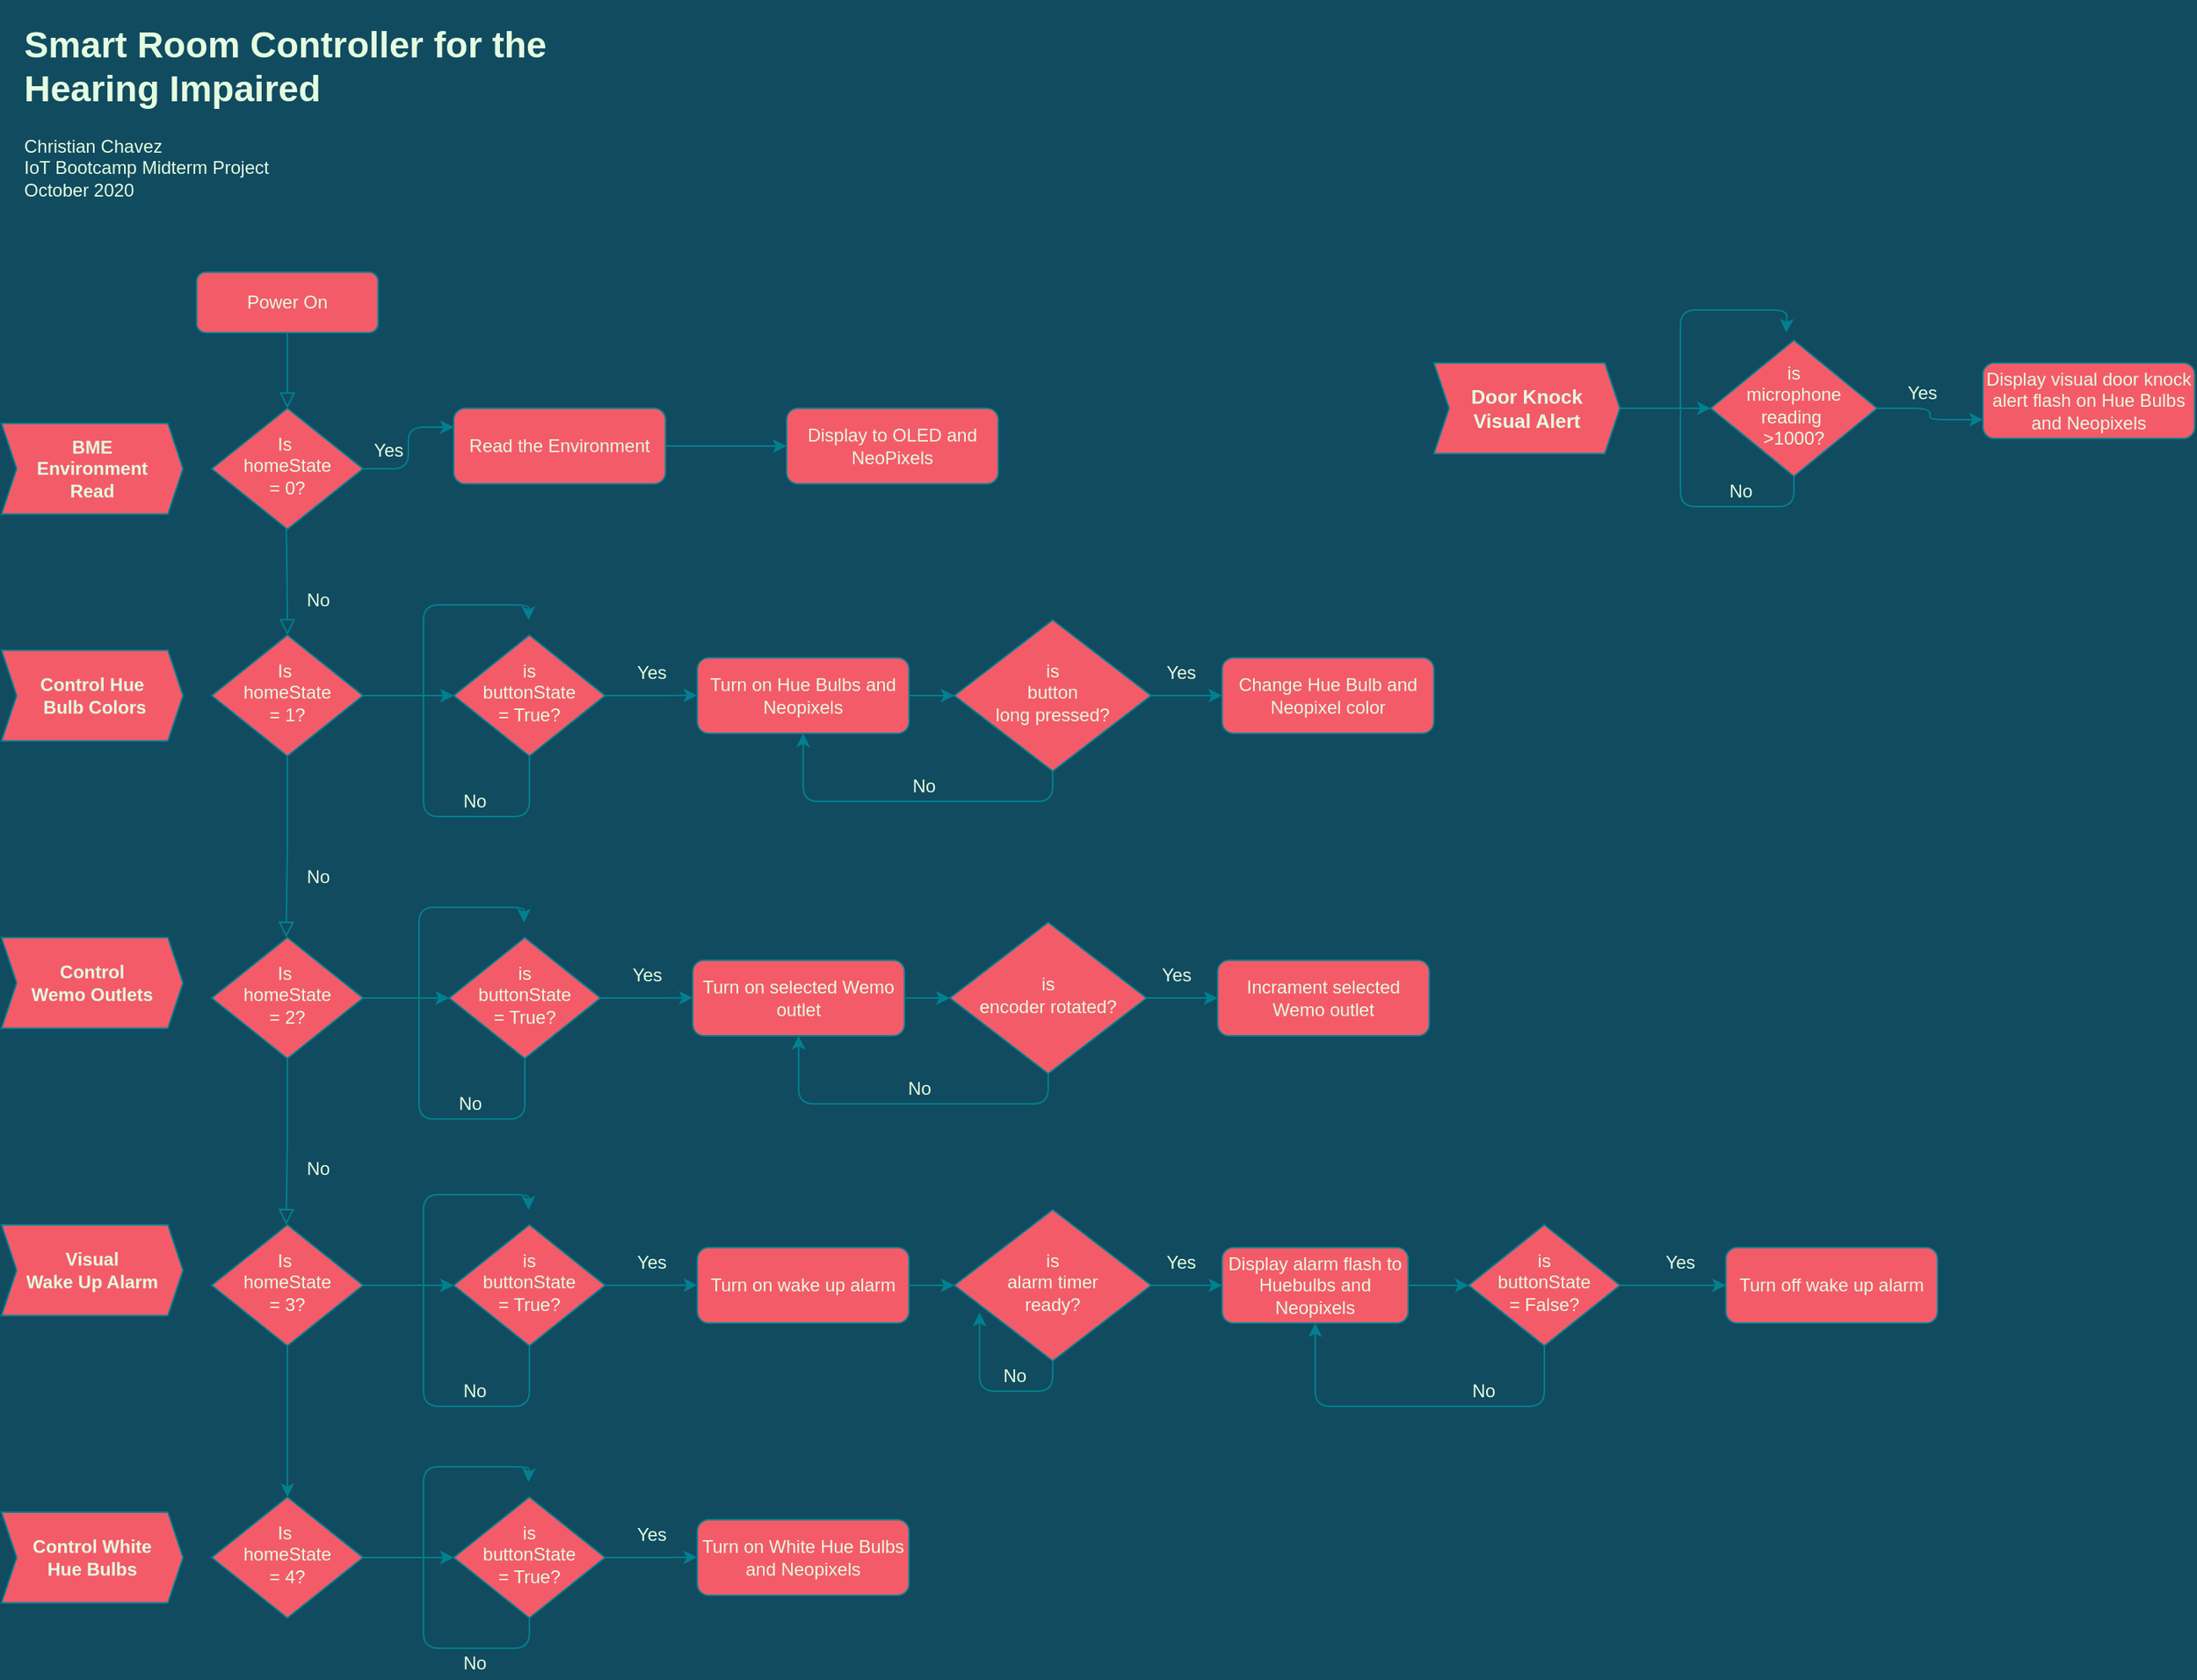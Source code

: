 <mxfile version="13.8.7" type="github">
  <diagram id="C5RBs43oDa-KdzZeNtuy" name="Page-1">
    <mxGraphModel dx="1965" dy="1405" grid="1" gridSize="10" guides="1" tooltips="1" connect="1" arrows="1" fold="1" page="1" pageScale="1" pageWidth="827" pageHeight="1169" background="#114B5F" math="0" shadow="0">
      <root>
        <mxCell id="WIyWlLk6GJQsqaUBKTNV-0" />
        <mxCell id="WIyWlLk6GJQsqaUBKTNV-1" parent="WIyWlLk6GJQsqaUBKTNV-0" />
        <mxCell id="WIyWlLk6GJQsqaUBKTNV-2" value="" style="rounded=0;html=1;jettySize=auto;orthogonalLoop=1;fontSize=12;endArrow=block;endFill=0;endSize=8;strokeWidth=1;shadow=0;labelBackgroundColor=none;edgeStyle=orthogonalEdgeStyle;strokeColor=#028090;fontColor=#E4FDE1;" parent="WIyWlLk6GJQsqaUBKTNV-1" source="WIyWlLk6GJQsqaUBKTNV-3" target="WIyWlLk6GJQsqaUBKTNV-6" edge="1">
          <mxGeometry relative="1" as="geometry" />
        </mxCell>
        <mxCell id="WIyWlLk6GJQsqaUBKTNV-3" value="Power On" style="rounded=1;whiteSpace=wrap;html=1;fontSize=12;glass=0;strokeWidth=1;shadow=0;fillColor=#F45B69;strokeColor=#028090;fontColor=#E4FDE1;" parent="WIyWlLk6GJQsqaUBKTNV-1" vertex="1">
          <mxGeometry x="149" y="190" width="120" height="40" as="geometry" />
        </mxCell>
        <mxCell id="67Knj18Y09QIsjQUGmF1-11" style="edgeStyle=orthogonalEdgeStyle;curved=0;rounded=1;sketch=0;orthogonalLoop=1;jettySize=auto;html=1;exitX=1;exitY=0.5;exitDx=0;exitDy=0;entryX=0;entryY=0.25;entryDx=0;entryDy=0;strokeColor=#028090;fillColor=#F45B69;fontColor=#E4FDE1;labelBackgroundColor=#114B5F;fontSize=12;" edge="1" parent="WIyWlLk6GJQsqaUBKTNV-1" source="WIyWlLk6GJQsqaUBKTNV-6" target="WIyWlLk6GJQsqaUBKTNV-7">
          <mxGeometry relative="1" as="geometry" />
        </mxCell>
        <mxCell id="WIyWlLk6GJQsqaUBKTNV-6" value="Is&amp;nbsp;&lt;br style=&quot;font-size: 12px;&quot;&gt;homeState&lt;br style=&quot;font-size: 12px;&quot;&gt;= 0?" style="rhombus;whiteSpace=wrap;html=1;shadow=0;fontFamily=Helvetica;fontSize=12;align=center;strokeWidth=1;spacing=6;spacingTop=-4;fillColor=#F45B69;strokeColor=#028090;fontColor=#E4FDE1;" parent="WIyWlLk6GJQsqaUBKTNV-1" vertex="1">
          <mxGeometry x="159" y="280" width="100" height="80" as="geometry" />
        </mxCell>
        <mxCell id="WIyWlLk6GJQsqaUBKTNV-7" value="Read the Environment" style="rounded=1;whiteSpace=wrap;html=1;fontSize=12;glass=0;strokeWidth=1;shadow=0;fillColor=#F45B69;strokeColor=#028090;fontColor=#E4FDE1;" parent="WIyWlLk6GJQsqaUBKTNV-1" vertex="1">
          <mxGeometry x="319" y="280" width="140" height="50" as="geometry" />
        </mxCell>
        <mxCell id="WIyWlLk6GJQsqaUBKTNV-8" value="No" style="rounded=0;html=1;jettySize=auto;orthogonalLoop=1;fontSize=12;endArrow=block;endFill=0;endSize=8;strokeWidth=1;shadow=0;labelBackgroundColor=none;edgeStyle=orthogonalEdgeStyle;strokeColor=#028090;fontColor=#E4FDE1;exitX=0.5;exitY=1;exitDx=0;exitDy=0;" parent="WIyWlLk6GJQsqaUBKTNV-1" source="67Knj18Y09QIsjQUGmF1-6" edge="1">
          <mxGeometry x="0.333" y="20" relative="1" as="geometry">
            <mxPoint as="offset" />
            <mxPoint x="208.17" y="560" as="sourcePoint" />
            <mxPoint x="208.17" y="630" as="targetPoint" />
          </mxGeometry>
        </mxCell>
        <mxCell id="67Knj18Y09QIsjQUGmF1-2" value="No" style="rounded=0;html=1;jettySize=auto;orthogonalLoop=1;fontSize=12;endArrow=block;endFill=0;endSize=8;strokeWidth=1;shadow=0;labelBackgroundColor=none;edgeStyle=orthogonalEdgeStyle;strokeColor=#028090;fontColor=#E4FDE1;" edge="1" parent="WIyWlLk6GJQsqaUBKTNV-1" target="67Knj18Y09QIsjQUGmF1-6">
          <mxGeometry x="0.333" y="20" relative="1" as="geometry">
            <mxPoint as="offset" />
            <mxPoint x="208.29" y="360" as="sourcePoint" />
            <mxPoint x="208.29" y="420" as="targetPoint" />
          </mxGeometry>
        </mxCell>
        <mxCell id="67Knj18Y09QIsjQUGmF1-31" style="edgeStyle=orthogonalEdgeStyle;curved=0;rounded=1;sketch=0;orthogonalLoop=1;jettySize=auto;html=1;exitX=1;exitY=0.5;exitDx=0;exitDy=0;entryX=0;entryY=0.5;entryDx=0;entryDy=0;strokeColor=#028090;fillColor=#F45B69;fontColor=#E4FDE1;fontSize=12;" edge="1" parent="WIyWlLk6GJQsqaUBKTNV-1" source="67Knj18Y09QIsjQUGmF1-6" target="67Knj18Y09QIsjQUGmF1-18">
          <mxGeometry relative="1" as="geometry" />
        </mxCell>
        <mxCell id="67Knj18Y09QIsjQUGmF1-6" value="Is&amp;nbsp;&lt;br style=&quot;font-size: 12px;&quot;&gt;homeState&lt;br style=&quot;font-size: 12px;&quot;&gt;= 1?" style="rhombus;whiteSpace=wrap;html=1;shadow=0;fontFamily=Helvetica;fontSize=12;align=center;strokeWidth=1;spacing=6;spacingTop=-4;fillColor=#F45B69;strokeColor=#028090;fontColor=#E4FDE1;" vertex="1" parent="WIyWlLk6GJQsqaUBKTNV-1">
          <mxGeometry x="159" y="430" width="100" height="80" as="geometry" />
        </mxCell>
        <mxCell id="67Knj18Y09QIsjQUGmF1-62" style="edgeStyle=orthogonalEdgeStyle;curved=0;rounded=1;sketch=0;orthogonalLoop=1;jettySize=auto;html=1;exitX=1;exitY=0.5;exitDx=0;exitDy=0;strokeColor=#028090;fillColor=#F45B69;fontColor=#E4FDE1;entryX=0;entryY=0.5;entryDx=0;entryDy=0;fontSize=12;" edge="1" parent="WIyWlLk6GJQsqaUBKTNV-1" source="67Knj18Y09QIsjQUGmF1-7" target="67Knj18Y09QIsjQUGmF1-51">
          <mxGeometry relative="1" as="geometry">
            <mxPoint x="310" y="669.667" as="targetPoint" />
          </mxGeometry>
        </mxCell>
        <mxCell id="67Knj18Y09QIsjQUGmF1-7" value="Is&amp;nbsp;&lt;br style=&quot;font-size: 12px;&quot;&gt;homeState&lt;br style=&quot;font-size: 12px;&quot;&gt;= 2?" style="rhombus;whiteSpace=wrap;html=1;shadow=0;fontFamily=Helvetica;fontSize=12;align=center;strokeWidth=1;spacing=6;spacingTop=-4;fillColor=#F45B69;strokeColor=#028090;fontColor=#E4FDE1;" vertex="1" parent="WIyWlLk6GJQsqaUBKTNV-1">
          <mxGeometry x="159" y="630" width="100" height="80" as="geometry" />
        </mxCell>
        <mxCell id="67Knj18Y09QIsjQUGmF1-76" style="edgeStyle=orthogonalEdgeStyle;curved=0;rounded=1;sketch=0;orthogonalLoop=1;jettySize=auto;html=1;exitX=1;exitY=0.5;exitDx=0;exitDy=0;entryX=0;entryY=0.5;entryDx=0;entryDy=0;strokeColor=#028090;fillColor=#F45B69;fontColor=#E4FDE1;fontSize=12;" edge="1" parent="WIyWlLk6GJQsqaUBKTNV-1" source="67Knj18Y09QIsjQUGmF1-8" target="67Knj18Y09QIsjQUGmF1-65">
          <mxGeometry relative="1" as="geometry" />
        </mxCell>
        <mxCell id="67Knj18Y09QIsjQUGmF1-98" style="edgeStyle=orthogonalEdgeStyle;curved=0;rounded=1;sketch=0;orthogonalLoop=1;jettySize=auto;html=1;exitX=0.5;exitY=1;exitDx=0;exitDy=0;entryX=0.5;entryY=0;entryDx=0;entryDy=0;strokeColor=#028090;fillColor=#F45B69;fontColor=#E4FDE1;fontSize=12;" edge="1" parent="WIyWlLk6GJQsqaUBKTNV-1" source="67Knj18Y09QIsjQUGmF1-8" target="67Knj18Y09QIsjQUGmF1-89">
          <mxGeometry relative="1" as="geometry" />
        </mxCell>
        <mxCell id="67Knj18Y09QIsjQUGmF1-8" value="Is&amp;nbsp;&lt;br style=&quot;font-size: 12px;&quot;&gt;homeState&lt;br style=&quot;font-size: 12px;&quot;&gt;= 3?" style="rhombus;whiteSpace=wrap;html=1;shadow=0;fontFamily=Helvetica;fontSize=12;align=center;strokeWidth=1;spacing=6;spacingTop=-4;fillColor=#F45B69;strokeColor=#028090;fontColor=#E4FDE1;" vertex="1" parent="WIyWlLk6GJQsqaUBKTNV-1">
          <mxGeometry x="159" y="820" width="100" height="80" as="geometry" />
        </mxCell>
        <mxCell id="67Knj18Y09QIsjQUGmF1-9" value="No" style="rounded=0;html=1;jettySize=auto;orthogonalLoop=1;fontSize=12;endArrow=block;endFill=0;endSize=8;strokeWidth=1;shadow=0;labelBackgroundColor=none;edgeStyle=orthogonalEdgeStyle;strokeColor=#028090;fontColor=#E4FDE1;exitX=0.5;exitY=1;exitDx=0;exitDy=0;" edge="1" parent="WIyWlLk6GJQsqaUBKTNV-1" source="67Knj18Y09QIsjQUGmF1-7">
          <mxGeometry x="0.333" y="20" relative="1" as="geometry">
            <mxPoint as="offset" />
            <mxPoint x="208.17" y="750" as="sourcePoint" />
            <mxPoint x="208.17" y="820" as="targetPoint" />
          </mxGeometry>
        </mxCell>
        <mxCell id="67Knj18Y09QIsjQUGmF1-12" value="Display to OLED and NeoPixels" style="rounded=1;whiteSpace=wrap;html=1;fontSize=12;glass=0;strokeWidth=1;shadow=0;fillColor=#F45B69;strokeColor=#028090;fontColor=#E4FDE1;" vertex="1" parent="WIyWlLk6GJQsqaUBKTNV-1">
          <mxGeometry x="539" y="280" width="140" height="50" as="geometry" />
        </mxCell>
        <mxCell id="67Knj18Y09QIsjQUGmF1-15" value="" style="endArrow=classic;html=1;strokeColor=#028090;fillColor=#F45B69;fontColor=#E4FDE1;exitX=1;exitY=0.5;exitDx=0;exitDy=0;entryX=0;entryY=0.5;entryDx=0;entryDy=0;labelBackgroundColor=#114B5F;fontSize=12;" edge="1" parent="WIyWlLk6GJQsqaUBKTNV-1" source="WIyWlLk6GJQsqaUBKTNV-7" target="67Knj18Y09QIsjQUGmF1-12">
          <mxGeometry width="50" height="50" relative="1" as="geometry">
            <mxPoint x="419" y="560" as="sourcePoint" />
            <mxPoint x="469" y="510" as="targetPoint" />
          </mxGeometry>
        </mxCell>
        <mxCell id="67Knj18Y09QIsjQUGmF1-16" value="&lt;h1&gt;Smart Room Controller for the Hearing Impaired&lt;/h1&gt;&lt;div&gt;Christian Chavez&lt;/div&gt;&lt;div&gt;IoT Bootcamp Midterm Project&lt;/div&gt;&lt;div&gt;October 2020&lt;/div&gt;" style="text;html=1;strokeColor=none;fillColor=none;spacing=5;spacingTop=-20;whiteSpace=wrap;overflow=hidden;rounded=0;sketch=0;fontColor=#E4FDE1;" vertex="1" parent="WIyWlLk6GJQsqaUBKTNV-1">
          <mxGeometry x="30" y="20" width="370" height="120" as="geometry" />
        </mxCell>
        <mxCell id="67Knj18Y09QIsjQUGmF1-29" style="edgeStyle=orthogonalEdgeStyle;curved=0;rounded=1;sketch=0;orthogonalLoop=1;jettySize=auto;html=1;exitX=1;exitY=0.5;exitDx=0;exitDy=0;strokeColor=#028090;fillColor=#F45B69;fontColor=#E4FDE1;fontSize=12;" edge="1" parent="WIyWlLk6GJQsqaUBKTNV-1" source="67Knj18Y09QIsjQUGmF1-18">
          <mxGeometry relative="1" as="geometry">
            <mxPoint x="480" y="469.857" as="targetPoint" />
          </mxGeometry>
        </mxCell>
        <mxCell id="67Knj18Y09QIsjQUGmF1-32" style="edgeStyle=orthogonalEdgeStyle;curved=0;rounded=1;sketch=0;orthogonalLoop=1;jettySize=auto;html=1;exitX=0.5;exitY=1;exitDx=0;exitDy=0;strokeColor=#028090;fillColor=#F45B69;fontColor=#E4FDE1;fontSize=12;" edge="1" parent="WIyWlLk6GJQsqaUBKTNV-1" source="67Knj18Y09QIsjQUGmF1-18">
          <mxGeometry relative="1" as="geometry">
            <mxPoint x="368.429" y="420" as="targetPoint" />
            <Array as="points">
              <mxPoint x="369" y="550" />
              <mxPoint x="299" y="550" />
              <mxPoint x="299" y="410" />
              <mxPoint x="368" y="410" />
            </Array>
          </mxGeometry>
        </mxCell>
        <mxCell id="67Knj18Y09QIsjQUGmF1-18" value="is&lt;br style=&quot;font-size: 12px;&quot;&gt;buttonState&lt;br style=&quot;font-size: 12px;&quot;&gt;= True?" style="rhombus;whiteSpace=wrap;html=1;shadow=0;fontFamily=Helvetica;fontSize=12;align=center;strokeWidth=1;spacing=6;spacingTop=-4;fillColor=#F45B69;strokeColor=#028090;fontColor=#E4FDE1;" vertex="1" parent="WIyWlLk6GJQsqaUBKTNV-1">
          <mxGeometry x="319" y="430" width="100" height="80" as="geometry" />
        </mxCell>
        <mxCell id="67Knj18Y09QIsjQUGmF1-19" value="Yes" style="text;html=1;strokeColor=none;fillColor=none;align=center;verticalAlign=middle;whiteSpace=wrap;rounded=0;sketch=0;fontColor=#E4FDE1;fontSize=12;" vertex="1" parent="WIyWlLk6GJQsqaUBKTNV-1">
          <mxGeometry x="256" y="298" width="40" height="20" as="geometry" />
        </mxCell>
        <mxCell id="67Knj18Y09QIsjQUGmF1-26" value="Yes" style="text;html=1;strokeColor=none;fillColor=none;align=center;verticalAlign=middle;whiteSpace=wrap;rounded=0;sketch=0;fontColor=#E4FDE1;fontSize=12;" vertex="1" parent="WIyWlLk6GJQsqaUBKTNV-1">
          <mxGeometry x="430" y="445" width="40" height="20" as="geometry" />
        </mxCell>
        <mxCell id="67Knj18Y09QIsjQUGmF1-37" style="edgeStyle=orthogonalEdgeStyle;curved=0;rounded=1;sketch=0;orthogonalLoop=1;jettySize=auto;html=1;exitX=1;exitY=0.5;exitDx=0;exitDy=0;entryX=0;entryY=0.5;entryDx=0;entryDy=0;strokeColor=#028090;fillColor=#F45B69;fontColor=#E4FDE1;fontSize=12;" edge="1" parent="WIyWlLk6GJQsqaUBKTNV-1" source="67Knj18Y09QIsjQUGmF1-27" target="67Knj18Y09QIsjQUGmF1-34">
          <mxGeometry relative="1" as="geometry" />
        </mxCell>
        <mxCell id="67Knj18Y09QIsjQUGmF1-27" value="Turn on Hue Bulbs and Neopixels" style="rounded=1;whiteSpace=wrap;html=1;fontSize=12;glass=0;strokeWidth=1;shadow=0;fillColor=#F45B69;strokeColor=#028090;fontColor=#E4FDE1;" vertex="1" parent="WIyWlLk6GJQsqaUBKTNV-1">
          <mxGeometry x="480" y="445" width="140" height="50" as="geometry" />
        </mxCell>
        <mxCell id="67Knj18Y09QIsjQUGmF1-33" value="No" style="text;html=1;strokeColor=none;fillColor=none;align=center;verticalAlign=middle;whiteSpace=wrap;rounded=0;sketch=0;fontColor=#E4FDE1;fontSize=12;" vertex="1" parent="WIyWlLk6GJQsqaUBKTNV-1">
          <mxGeometry x="313" y="530" width="40" height="20" as="geometry" />
        </mxCell>
        <mxCell id="67Knj18Y09QIsjQUGmF1-36" style="edgeStyle=orthogonalEdgeStyle;curved=0;rounded=1;sketch=0;orthogonalLoop=1;jettySize=auto;html=1;exitX=1;exitY=0.5;exitDx=0;exitDy=0;entryX=0;entryY=0.5;entryDx=0;entryDy=0;strokeColor=#028090;fillColor=#F45B69;fontColor=#E4FDE1;fontSize=12;" edge="1" parent="WIyWlLk6GJQsqaUBKTNV-1" source="67Knj18Y09QIsjQUGmF1-34" target="67Knj18Y09QIsjQUGmF1-35">
          <mxGeometry relative="1" as="geometry" />
        </mxCell>
        <mxCell id="67Knj18Y09QIsjQUGmF1-47" style="edgeStyle=orthogonalEdgeStyle;curved=0;rounded=1;sketch=0;orthogonalLoop=1;jettySize=auto;html=1;exitX=0.5;exitY=1;exitDx=0;exitDy=0;entryX=0.5;entryY=1;entryDx=0;entryDy=0;strokeColor=#028090;fillColor=#F45B69;fontColor=#E4FDE1;fontSize=12;" edge="1" parent="WIyWlLk6GJQsqaUBKTNV-1" source="67Knj18Y09QIsjQUGmF1-34" target="67Knj18Y09QIsjQUGmF1-27">
          <mxGeometry relative="1" as="geometry" />
        </mxCell>
        <mxCell id="67Knj18Y09QIsjQUGmF1-34" value="is&lt;br style=&quot;font-size: 12px;&quot;&gt;button&lt;br style=&quot;font-size: 12px;&quot;&gt;long pressed?" style="rhombus;whiteSpace=wrap;html=1;shadow=0;fontFamily=Helvetica;fontSize=12;align=center;strokeWidth=1;spacing=6;spacingTop=-4;fillColor=#F45B69;strokeColor=#028090;fontColor=#E4FDE1;" vertex="1" parent="WIyWlLk6GJQsqaUBKTNV-1">
          <mxGeometry x="650" y="420" width="130" height="100" as="geometry" />
        </mxCell>
        <mxCell id="67Knj18Y09QIsjQUGmF1-35" value="Change Hue Bulb and Neopixel color" style="rounded=1;whiteSpace=wrap;html=1;fontSize=12;glass=0;strokeWidth=1;shadow=0;fillColor=#F45B69;strokeColor=#028090;fontColor=#E4FDE1;" vertex="1" parent="WIyWlLk6GJQsqaUBKTNV-1">
          <mxGeometry x="827" y="445" width="140" height="50" as="geometry" />
        </mxCell>
        <mxCell id="67Knj18Y09QIsjQUGmF1-38" value="Yes" style="text;html=1;strokeColor=none;fillColor=none;align=center;verticalAlign=middle;whiteSpace=wrap;rounded=0;sketch=0;fontColor=#E4FDE1;fontSize=12;" vertex="1" parent="WIyWlLk6GJQsqaUBKTNV-1">
          <mxGeometry x="780" y="445" width="40" height="20" as="geometry" />
        </mxCell>
        <mxCell id="67Knj18Y09QIsjQUGmF1-48" value="No" style="text;html=1;strokeColor=none;fillColor=none;align=center;verticalAlign=middle;whiteSpace=wrap;rounded=0;sketch=0;fontColor=#E4FDE1;fontSize=12;" vertex="1" parent="WIyWlLk6GJQsqaUBKTNV-1">
          <mxGeometry x="610" y="520" width="40" height="20" as="geometry" />
        </mxCell>
        <mxCell id="67Knj18Y09QIsjQUGmF1-49" style="edgeStyle=orthogonalEdgeStyle;curved=0;rounded=1;sketch=0;orthogonalLoop=1;jettySize=auto;html=1;exitX=1;exitY=0.5;exitDx=0;exitDy=0;strokeColor=#028090;fillColor=#F45B69;fontColor=#E4FDE1;fontSize=12;" edge="1" parent="WIyWlLk6GJQsqaUBKTNV-1" source="67Knj18Y09QIsjQUGmF1-51">
          <mxGeometry relative="1" as="geometry">
            <mxPoint x="477" y="669.857" as="targetPoint" />
          </mxGeometry>
        </mxCell>
        <mxCell id="67Knj18Y09QIsjQUGmF1-50" style="edgeStyle=orthogonalEdgeStyle;curved=0;rounded=1;sketch=0;orthogonalLoop=1;jettySize=auto;html=1;exitX=0.5;exitY=1;exitDx=0;exitDy=0;strokeColor=#028090;fillColor=#F45B69;fontColor=#E4FDE1;fontSize=12;" edge="1" parent="WIyWlLk6GJQsqaUBKTNV-1" source="67Knj18Y09QIsjQUGmF1-51">
          <mxGeometry relative="1" as="geometry">
            <mxPoint x="365.429" y="620" as="targetPoint" />
            <Array as="points">
              <mxPoint x="366" y="750" />
              <mxPoint x="296" y="750" />
              <mxPoint x="296" y="610" />
              <mxPoint x="365" y="610" />
            </Array>
          </mxGeometry>
        </mxCell>
        <mxCell id="67Knj18Y09QIsjQUGmF1-51" value="is&lt;br style=&quot;font-size: 12px;&quot;&gt;buttonState&lt;br style=&quot;font-size: 12px;&quot;&gt;= True?" style="rhombus;whiteSpace=wrap;html=1;shadow=0;fontFamily=Helvetica;fontSize=12;align=center;strokeWidth=1;spacing=6;spacingTop=-4;fillColor=#F45B69;strokeColor=#028090;fontColor=#E4FDE1;" vertex="1" parent="WIyWlLk6GJQsqaUBKTNV-1">
          <mxGeometry x="316" y="630" width="100" height="80" as="geometry" />
        </mxCell>
        <mxCell id="67Knj18Y09QIsjQUGmF1-52" value="Yes" style="text;html=1;strokeColor=none;fillColor=none;align=center;verticalAlign=middle;whiteSpace=wrap;rounded=0;sketch=0;fontColor=#E4FDE1;fontSize=12;" vertex="1" parent="WIyWlLk6GJQsqaUBKTNV-1">
          <mxGeometry x="427" y="645" width="40" height="20" as="geometry" />
        </mxCell>
        <mxCell id="67Knj18Y09QIsjQUGmF1-53" style="edgeStyle=orthogonalEdgeStyle;curved=0;rounded=1;sketch=0;orthogonalLoop=1;jettySize=auto;html=1;exitX=1;exitY=0.5;exitDx=0;exitDy=0;entryX=0;entryY=0.5;entryDx=0;entryDy=0;strokeColor=#028090;fillColor=#F45B69;fontColor=#E4FDE1;fontSize=12;" edge="1" parent="WIyWlLk6GJQsqaUBKTNV-1" source="67Knj18Y09QIsjQUGmF1-54" target="67Knj18Y09QIsjQUGmF1-58">
          <mxGeometry relative="1" as="geometry" />
        </mxCell>
        <mxCell id="67Knj18Y09QIsjQUGmF1-54" value="Turn on selected Wemo outlet" style="rounded=1;whiteSpace=wrap;html=1;fontSize=12;glass=0;strokeWidth=1;shadow=0;fillColor=#F45B69;strokeColor=#028090;fontColor=#E4FDE1;" vertex="1" parent="WIyWlLk6GJQsqaUBKTNV-1">
          <mxGeometry x="477" y="645" width="140" height="50" as="geometry" />
        </mxCell>
        <mxCell id="67Knj18Y09QIsjQUGmF1-55" value="No" style="text;html=1;strokeColor=none;fillColor=none;align=center;verticalAlign=middle;whiteSpace=wrap;rounded=0;sketch=0;fontColor=#E4FDE1;fontSize=12;" vertex="1" parent="WIyWlLk6GJQsqaUBKTNV-1">
          <mxGeometry x="310" y="730" width="40" height="20" as="geometry" />
        </mxCell>
        <mxCell id="67Knj18Y09QIsjQUGmF1-56" style="edgeStyle=orthogonalEdgeStyle;curved=0;rounded=1;sketch=0;orthogonalLoop=1;jettySize=auto;html=1;exitX=1;exitY=0.5;exitDx=0;exitDy=0;entryX=0;entryY=0.5;entryDx=0;entryDy=0;strokeColor=#028090;fillColor=#F45B69;fontColor=#E4FDE1;fontSize=12;" edge="1" parent="WIyWlLk6GJQsqaUBKTNV-1" source="67Knj18Y09QIsjQUGmF1-58" target="67Knj18Y09QIsjQUGmF1-59">
          <mxGeometry relative="1" as="geometry" />
        </mxCell>
        <mxCell id="67Knj18Y09QIsjQUGmF1-57" style="edgeStyle=orthogonalEdgeStyle;curved=0;rounded=1;sketch=0;orthogonalLoop=1;jettySize=auto;html=1;exitX=0.5;exitY=1;exitDx=0;exitDy=0;entryX=0.5;entryY=1;entryDx=0;entryDy=0;strokeColor=#028090;fillColor=#F45B69;fontColor=#E4FDE1;fontSize=12;" edge="1" parent="WIyWlLk6GJQsqaUBKTNV-1" source="67Knj18Y09QIsjQUGmF1-58" target="67Knj18Y09QIsjQUGmF1-54">
          <mxGeometry relative="1" as="geometry" />
        </mxCell>
        <mxCell id="67Knj18Y09QIsjQUGmF1-58" value="is &lt;br style=&quot;font-size: 12px;&quot;&gt;encoder rotated?" style="rhombus;whiteSpace=wrap;html=1;shadow=0;fontFamily=Helvetica;fontSize=12;align=center;strokeWidth=1;spacing=6;spacingTop=-4;fillColor=#F45B69;strokeColor=#028090;fontColor=#E4FDE1;" vertex="1" parent="WIyWlLk6GJQsqaUBKTNV-1">
          <mxGeometry x="647" y="620" width="130" height="100" as="geometry" />
        </mxCell>
        <mxCell id="67Knj18Y09QIsjQUGmF1-59" value="Incrament selected Wemo outlet" style="rounded=1;whiteSpace=wrap;html=1;fontSize=12;glass=0;strokeWidth=1;shadow=0;fillColor=#F45B69;strokeColor=#028090;fontColor=#E4FDE1;" vertex="1" parent="WIyWlLk6GJQsqaUBKTNV-1">
          <mxGeometry x="824" y="645" width="140" height="50" as="geometry" />
        </mxCell>
        <mxCell id="67Knj18Y09QIsjQUGmF1-60" value="Yes" style="text;html=1;strokeColor=none;fillColor=none;align=center;verticalAlign=middle;whiteSpace=wrap;rounded=0;sketch=0;fontColor=#E4FDE1;fontSize=12;" vertex="1" parent="WIyWlLk6GJQsqaUBKTNV-1">
          <mxGeometry x="777" y="645" width="40" height="20" as="geometry" />
        </mxCell>
        <mxCell id="67Knj18Y09QIsjQUGmF1-61" value="No" style="text;html=1;strokeColor=none;fillColor=none;align=center;verticalAlign=middle;whiteSpace=wrap;rounded=0;sketch=0;fontColor=#E4FDE1;fontSize=12;" vertex="1" parent="WIyWlLk6GJQsqaUBKTNV-1">
          <mxGeometry x="607" y="720" width="40" height="20" as="geometry" />
        </mxCell>
        <mxCell id="67Knj18Y09QIsjQUGmF1-63" style="edgeStyle=orthogonalEdgeStyle;curved=0;rounded=1;sketch=0;orthogonalLoop=1;jettySize=auto;html=1;exitX=1;exitY=0.5;exitDx=0;exitDy=0;strokeColor=#028090;fillColor=#F45B69;fontColor=#E4FDE1;fontSize=12;" edge="1" parent="WIyWlLk6GJQsqaUBKTNV-1" source="67Knj18Y09QIsjQUGmF1-65">
          <mxGeometry relative="1" as="geometry">
            <mxPoint x="480.0" y="859.857" as="targetPoint" />
          </mxGeometry>
        </mxCell>
        <mxCell id="67Knj18Y09QIsjQUGmF1-64" style="edgeStyle=orthogonalEdgeStyle;curved=0;rounded=1;sketch=0;orthogonalLoop=1;jettySize=auto;html=1;exitX=0.5;exitY=1;exitDx=0;exitDy=0;strokeColor=#028090;fillColor=#F45B69;fontColor=#E4FDE1;fontSize=12;" edge="1" parent="WIyWlLk6GJQsqaUBKTNV-1" source="67Knj18Y09QIsjQUGmF1-65">
          <mxGeometry relative="1" as="geometry">
            <mxPoint x="368.429" y="810" as="targetPoint" />
            <Array as="points">
              <mxPoint x="369" y="940" />
              <mxPoint x="299" y="940" />
              <mxPoint x="299" y="800" />
              <mxPoint x="368" y="800" />
            </Array>
          </mxGeometry>
        </mxCell>
        <mxCell id="67Knj18Y09QIsjQUGmF1-65" value="is&lt;br style=&quot;font-size: 12px;&quot;&gt;buttonState&lt;br style=&quot;font-size: 12px;&quot;&gt;= True?" style="rhombus;whiteSpace=wrap;html=1;shadow=0;fontFamily=Helvetica;fontSize=12;align=center;strokeWidth=1;spacing=6;spacingTop=-4;fillColor=#F45B69;strokeColor=#028090;fontColor=#E4FDE1;" vertex="1" parent="WIyWlLk6GJQsqaUBKTNV-1">
          <mxGeometry x="319" y="820" width="100" height="80" as="geometry" />
        </mxCell>
        <mxCell id="67Knj18Y09QIsjQUGmF1-66" value="Yes" style="text;html=1;strokeColor=none;fillColor=none;align=center;verticalAlign=middle;whiteSpace=wrap;rounded=0;sketch=0;fontColor=#E4FDE1;fontSize=12;" vertex="1" parent="WIyWlLk6GJQsqaUBKTNV-1">
          <mxGeometry x="430" y="835" width="40" height="20" as="geometry" />
        </mxCell>
        <mxCell id="67Knj18Y09QIsjQUGmF1-67" style="edgeStyle=orthogonalEdgeStyle;curved=0;rounded=1;sketch=0;orthogonalLoop=1;jettySize=auto;html=1;exitX=1;exitY=0.5;exitDx=0;exitDy=0;entryX=0;entryY=0.5;entryDx=0;entryDy=0;strokeColor=#028090;fillColor=#F45B69;fontColor=#E4FDE1;fontSize=12;" edge="1" parent="WIyWlLk6GJQsqaUBKTNV-1" source="67Knj18Y09QIsjQUGmF1-68" target="67Knj18Y09QIsjQUGmF1-72">
          <mxGeometry relative="1" as="geometry" />
        </mxCell>
        <mxCell id="67Knj18Y09QIsjQUGmF1-68" value="Turn on wake up alarm" style="rounded=1;whiteSpace=wrap;html=1;fontSize=12;glass=0;strokeWidth=1;shadow=0;fillColor=#F45B69;strokeColor=#028090;fontColor=#E4FDE1;" vertex="1" parent="WIyWlLk6GJQsqaUBKTNV-1">
          <mxGeometry x="480" y="835" width="140" height="50" as="geometry" />
        </mxCell>
        <mxCell id="67Knj18Y09QIsjQUGmF1-69" value="No" style="text;html=1;strokeColor=none;fillColor=none;align=center;verticalAlign=middle;whiteSpace=wrap;rounded=0;sketch=0;fontColor=#E4FDE1;fontSize=12;" vertex="1" parent="WIyWlLk6GJQsqaUBKTNV-1">
          <mxGeometry x="313" y="920" width="40" height="20" as="geometry" />
        </mxCell>
        <mxCell id="67Knj18Y09QIsjQUGmF1-70" style="edgeStyle=orthogonalEdgeStyle;curved=0;rounded=1;sketch=0;orthogonalLoop=1;jettySize=auto;html=1;exitX=1;exitY=0.5;exitDx=0;exitDy=0;entryX=0;entryY=0.5;entryDx=0;entryDy=0;strokeColor=#028090;fillColor=#F45B69;fontColor=#E4FDE1;fontSize=12;" edge="1" parent="WIyWlLk6GJQsqaUBKTNV-1" source="67Knj18Y09QIsjQUGmF1-72" target="67Knj18Y09QIsjQUGmF1-73">
          <mxGeometry relative="1" as="geometry" />
        </mxCell>
        <mxCell id="67Knj18Y09QIsjQUGmF1-71" style="edgeStyle=orthogonalEdgeStyle;curved=0;rounded=1;sketch=0;orthogonalLoop=1;jettySize=auto;html=1;exitX=0.5;exitY=1;exitDx=0;exitDy=0;entryX=0.128;entryY=0.68;entryDx=0;entryDy=0;strokeColor=#028090;fillColor=#F45B69;fontColor=#E4FDE1;entryPerimeter=0;fontSize=12;" edge="1" parent="WIyWlLk6GJQsqaUBKTNV-1" source="67Knj18Y09QIsjQUGmF1-72" target="67Knj18Y09QIsjQUGmF1-72">
          <mxGeometry relative="1" as="geometry" />
        </mxCell>
        <mxCell id="67Knj18Y09QIsjQUGmF1-72" value="is&lt;br style=&quot;font-size: 12px;&quot;&gt;alarm timer&lt;br style=&quot;font-size: 12px;&quot;&gt;ready?" style="rhombus;whiteSpace=wrap;html=1;shadow=0;fontFamily=Helvetica;fontSize=12;align=center;strokeWidth=1;spacing=6;spacingTop=-4;fillColor=#F45B69;strokeColor=#028090;fontColor=#E4FDE1;" vertex="1" parent="WIyWlLk6GJQsqaUBKTNV-1">
          <mxGeometry x="650" y="810" width="130" height="100" as="geometry" />
        </mxCell>
        <mxCell id="67Knj18Y09QIsjQUGmF1-85" style="edgeStyle=orthogonalEdgeStyle;curved=0;rounded=1;sketch=0;orthogonalLoop=1;jettySize=auto;html=1;exitX=1;exitY=0.5;exitDx=0;exitDy=0;entryX=0;entryY=0.5;entryDx=0;entryDy=0;strokeColor=#028090;fillColor=#F45B69;fontColor=#E4FDE1;fontSize=12;" edge="1" parent="WIyWlLk6GJQsqaUBKTNV-1" source="67Knj18Y09QIsjQUGmF1-73" target="67Knj18Y09QIsjQUGmF1-82">
          <mxGeometry relative="1" as="geometry" />
        </mxCell>
        <mxCell id="67Knj18Y09QIsjQUGmF1-73" value="Display alarm flash to Huebulbs and Neopixels" style="rounded=1;whiteSpace=wrap;html=1;fontSize=12;glass=0;strokeWidth=1;shadow=0;fillColor=#F45B69;strokeColor=#028090;fontColor=#E4FDE1;" vertex="1" parent="WIyWlLk6GJQsqaUBKTNV-1">
          <mxGeometry x="827" y="835" width="123" height="50" as="geometry" />
        </mxCell>
        <mxCell id="67Knj18Y09QIsjQUGmF1-74" value="Yes" style="text;html=1;strokeColor=none;fillColor=none;align=center;verticalAlign=middle;whiteSpace=wrap;rounded=0;sketch=0;fontColor=#E4FDE1;fontSize=12;" vertex="1" parent="WIyWlLk6GJQsqaUBKTNV-1">
          <mxGeometry x="780" y="835" width="40" height="20" as="geometry" />
        </mxCell>
        <mxCell id="67Knj18Y09QIsjQUGmF1-79" value="No" style="text;html=1;strokeColor=none;fillColor=none;align=center;verticalAlign=middle;whiteSpace=wrap;rounded=0;sketch=0;fontColor=#E4FDE1;fontSize=12;" vertex="1" parent="WIyWlLk6GJQsqaUBKTNV-1">
          <mxGeometry x="670" y="910" width="40" height="20" as="geometry" />
        </mxCell>
        <mxCell id="67Knj18Y09QIsjQUGmF1-80" style="edgeStyle=orthogonalEdgeStyle;curved=0;rounded=1;sketch=0;orthogonalLoop=1;jettySize=auto;html=1;exitX=1;exitY=0.5;exitDx=0;exitDy=0;strokeColor=#028090;fillColor=#F45B69;fontColor=#E4FDE1;fontSize=12;" edge="1" parent="WIyWlLk6GJQsqaUBKTNV-1" source="67Knj18Y09QIsjQUGmF1-82">
          <mxGeometry relative="1" as="geometry">
            <mxPoint x="1160" y="860" as="targetPoint" />
          </mxGeometry>
        </mxCell>
        <mxCell id="67Knj18Y09QIsjQUGmF1-86" style="edgeStyle=orthogonalEdgeStyle;curved=0;rounded=1;sketch=0;orthogonalLoop=1;jettySize=auto;html=1;exitX=0.5;exitY=1;exitDx=0;exitDy=0;entryX=0.5;entryY=1;entryDx=0;entryDy=0;strokeColor=#028090;fillColor=#F45B69;fontColor=#E4FDE1;fontSize=12;" edge="1" parent="WIyWlLk6GJQsqaUBKTNV-1" source="67Knj18Y09QIsjQUGmF1-82" target="67Knj18Y09QIsjQUGmF1-73">
          <mxGeometry relative="1" as="geometry">
            <Array as="points">
              <mxPoint x="1040" y="940" />
              <mxPoint x="889" y="940" />
            </Array>
          </mxGeometry>
        </mxCell>
        <mxCell id="67Knj18Y09QIsjQUGmF1-82" value="is&lt;br style=&quot;font-size: 12px;&quot;&gt;buttonState&lt;br style=&quot;font-size: 12px;&quot;&gt;= False?" style="rhombus;whiteSpace=wrap;html=1;shadow=0;fontFamily=Helvetica;fontSize=12;align=center;strokeWidth=1;spacing=6;spacingTop=-4;fillColor=#F45B69;strokeColor=#028090;fontColor=#E4FDE1;" vertex="1" parent="WIyWlLk6GJQsqaUBKTNV-1">
          <mxGeometry x="990" y="820" width="100" height="80" as="geometry" />
        </mxCell>
        <mxCell id="67Knj18Y09QIsjQUGmF1-83" value="Yes" style="text;html=1;strokeColor=none;fillColor=none;align=center;verticalAlign=middle;whiteSpace=wrap;rounded=0;sketch=0;fontColor=#E4FDE1;fontSize=12;" vertex="1" parent="WIyWlLk6GJQsqaUBKTNV-1">
          <mxGeometry x="1110" y="835" width="40" height="20" as="geometry" />
        </mxCell>
        <mxCell id="67Knj18Y09QIsjQUGmF1-84" value="No" style="text;html=1;strokeColor=none;fillColor=none;align=center;verticalAlign=middle;whiteSpace=wrap;rounded=0;sketch=0;fontColor=#E4FDE1;fontSize=12;" vertex="1" parent="WIyWlLk6GJQsqaUBKTNV-1">
          <mxGeometry x="980" y="920" width="40" height="20" as="geometry" />
        </mxCell>
        <mxCell id="67Knj18Y09QIsjQUGmF1-87" value="Turn off wake up alarm" style="rounded=1;whiteSpace=wrap;html=1;fontSize=12;glass=0;strokeWidth=1;shadow=0;fillColor=#F45B69;strokeColor=#028090;fontColor=#E4FDE1;" vertex="1" parent="WIyWlLk6GJQsqaUBKTNV-1">
          <mxGeometry x="1160" y="835" width="140" height="50" as="geometry" />
        </mxCell>
        <mxCell id="67Knj18Y09QIsjQUGmF1-88" style="edgeStyle=orthogonalEdgeStyle;curved=0;rounded=1;sketch=0;orthogonalLoop=1;jettySize=auto;html=1;exitX=1;exitY=0.5;exitDx=0;exitDy=0;entryX=0;entryY=0.5;entryDx=0;entryDy=0;strokeColor=#028090;fillColor=#F45B69;fontColor=#E4FDE1;fontSize=12;" edge="1" parent="WIyWlLk6GJQsqaUBKTNV-1" source="67Knj18Y09QIsjQUGmF1-89" target="67Knj18Y09QIsjQUGmF1-91">
          <mxGeometry relative="1" as="geometry" />
        </mxCell>
        <mxCell id="67Knj18Y09QIsjQUGmF1-89" value="Is&amp;nbsp;&lt;br style=&quot;font-size: 12px;&quot;&gt;homeState&lt;br style=&quot;font-size: 12px;&quot;&gt;= 4?" style="rhombus;whiteSpace=wrap;html=1;shadow=0;fontFamily=Helvetica;fontSize=12;align=center;strokeWidth=1;spacing=6;spacingTop=-4;fillColor=#F45B69;strokeColor=#028090;fontColor=#E4FDE1;" vertex="1" parent="WIyWlLk6GJQsqaUBKTNV-1">
          <mxGeometry x="159" y="1000" width="100" height="80" as="geometry" />
        </mxCell>
        <mxCell id="67Knj18Y09QIsjQUGmF1-90" style="edgeStyle=orthogonalEdgeStyle;curved=0;rounded=1;sketch=0;orthogonalLoop=1;jettySize=auto;html=1;exitX=1;exitY=0.5;exitDx=0;exitDy=0;strokeColor=#028090;fillColor=#F45B69;fontColor=#E4FDE1;fontSize=12;" edge="1" parent="WIyWlLk6GJQsqaUBKTNV-1" source="67Knj18Y09QIsjQUGmF1-91">
          <mxGeometry relative="1" as="geometry">
            <mxPoint x="480" y="1039.857" as="targetPoint" />
          </mxGeometry>
        </mxCell>
        <mxCell id="67Knj18Y09QIsjQUGmF1-99" style="edgeStyle=orthogonalEdgeStyle;curved=0;rounded=1;sketch=0;orthogonalLoop=1;jettySize=auto;html=1;exitX=0.5;exitY=1;exitDx=0;exitDy=0;strokeColor=#028090;fillColor=#F45B69;fontColor=#E4FDE1;fontSize=12;" edge="1" parent="WIyWlLk6GJQsqaUBKTNV-1" source="67Knj18Y09QIsjQUGmF1-91">
          <mxGeometry relative="1" as="geometry">
            <mxPoint x="368.333" y="990.0" as="targetPoint" />
          </mxGeometry>
        </mxCell>
        <mxCell id="67Knj18Y09QIsjQUGmF1-91" value="is&lt;br style=&quot;font-size: 12px;&quot;&gt;buttonState&lt;br style=&quot;font-size: 12px;&quot;&gt;= True?" style="rhombus;whiteSpace=wrap;html=1;shadow=0;fontFamily=Helvetica;fontSize=12;align=center;strokeWidth=1;spacing=6;spacingTop=-4;fillColor=#F45B69;strokeColor=#028090;fontColor=#E4FDE1;" vertex="1" parent="WIyWlLk6GJQsqaUBKTNV-1">
          <mxGeometry x="319" y="1000" width="100" height="80" as="geometry" />
        </mxCell>
        <mxCell id="67Knj18Y09QIsjQUGmF1-92" value="Yes" style="text;html=1;strokeColor=none;fillColor=none;align=center;verticalAlign=middle;whiteSpace=wrap;rounded=0;sketch=0;fontColor=#E4FDE1;fontSize=12;" vertex="1" parent="WIyWlLk6GJQsqaUBKTNV-1">
          <mxGeometry x="430" y="1015" width="40" height="20" as="geometry" />
        </mxCell>
        <mxCell id="67Knj18Y09QIsjQUGmF1-94" value="Turn on White Hue Bulbs and Neopixels" style="rounded=1;whiteSpace=wrap;html=1;fontSize=12;glass=0;strokeWidth=1;shadow=0;fillColor=#F45B69;strokeColor=#028090;fontColor=#E4FDE1;" vertex="1" parent="WIyWlLk6GJQsqaUBKTNV-1">
          <mxGeometry x="480" y="1015" width="140" height="50" as="geometry" />
        </mxCell>
        <mxCell id="67Knj18Y09QIsjQUGmF1-95" value="No" style="text;html=1;strokeColor=none;fillColor=none;align=center;verticalAlign=middle;whiteSpace=wrap;rounded=0;sketch=0;fontColor=#E4FDE1;fontSize=12;" vertex="1" parent="WIyWlLk6GJQsqaUBKTNV-1">
          <mxGeometry x="313" y="1100" width="40" height="20" as="geometry" />
        </mxCell>
        <mxCell id="67Knj18Y09QIsjQUGmF1-101" value="BME&lt;br style=&quot;font-size: 12px;&quot;&gt;Environment&lt;br style=&quot;font-size: 12px;&quot;&gt;Read" style="shape=step;perimeter=stepPerimeter;whiteSpace=wrap;html=1;fixedSize=1;rounded=0;sketch=0;strokeColor=#028090;fillColor=#F45B69;fontColor=#E4FDE1;fontSize=12;fontStyle=1;size=10;" vertex="1" parent="WIyWlLk6GJQsqaUBKTNV-1">
          <mxGeometry x="20" y="290" width="120" height="60" as="geometry" />
        </mxCell>
        <mxCell id="67Knj18Y09QIsjQUGmF1-102" value="Control Hue&lt;br style=&quot;font-size: 12px;&quot;&gt;&amp;nbsp;Bulb Colors" style="shape=step;perimeter=stepPerimeter;whiteSpace=wrap;html=1;fixedSize=1;rounded=0;sketch=0;strokeColor=#028090;fillColor=#F45B69;fontColor=#E4FDE1;fontSize=12;fontStyle=1;size=10;" vertex="1" parent="WIyWlLk6GJQsqaUBKTNV-1">
          <mxGeometry x="20" y="440" width="120" height="60" as="geometry" />
        </mxCell>
        <mxCell id="67Knj18Y09QIsjQUGmF1-103" value="Control&lt;br style=&quot;font-size: 12px;&quot;&gt;Wemo Outlets" style="shape=step;perimeter=stepPerimeter;whiteSpace=wrap;html=1;fixedSize=1;rounded=0;sketch=0;strokeColor=#028090;fillColor=#F45B69;fontColor=#E4FDE1;fontSize=12;fontStyle=1;size=10;" vertex="1" parent="WIyWlLk6GJQsqaUBKTNV-1">
          <mxGeometry x="20" y="630" width="120" height="60" as="geometry" />
        </mxCell>
        <mxCell id="67Knj18Y09QIsjQUGmF1-104" value="Visual&lt;br style=&quot;font-size: 12px;&quot;&gt;Wake Up Alarm" style="shape=step;perimeter=stepPerimeter;whiteSpace=wrap;html=1;fixedSize=1;rounded=0;sketch=0;strokeColor=#028090;fillColor=#F45B69;fontColor=#E4FDE1;fontSize=12;fontStyle=1;size=10;" vertex="1" parent="WIyWlLk6GJQsqaUBKTNV-1">
          <mxGeometry x="20" y="820" width="120" height="60" as="geometry" />
        </mxCell>
        <mxCell id="67Knj18Y09QIsjQUGmF1-105" value="Control White&lt;br style=&quot;font-size: 12px;&quot;&gt;Hue Bulbs" style="shape=step;perimeter=stepPerimeter;whiteSpace=wrap;html=1;fixedSize=1;rounded=0;sketch=0;strokeColor=#028090;fillColor=#F45B69;fontColor=#E4FDE1;fontSize=12;fontStyle=1;size=10;" vertex="1" parent="WIyWlLk6GJQsqaUBKTNV-1">
          <mxGeometry x="20" y="1010" width="120" height="60" as="geometry" />
        </mxCell>
        <mxCell id="67Knj18Y09QIsjQUGmF1-110" style="edgeStyle=orthogonalEdgeStyle;curved=0;rounded=1;sketch=0;orthogonalLoop=1;jettySize=auto;html=1;exitX=1;exitY=0.5;exitDx=0;exitDy=0;entryX=0;entryY=0.5;entryDx=0;entryDy=0;strokeColor=#028090;fillColor=#F45B69;fontSize=12;fontColor=#E4FDE1;" edge="1" parent="WIyWlLk6GJQsqaUBKTNV-1" source="67Knj18Y09QIsjQUGmF1-106" target="67Knj18Y09QIsjQUGmF1-108">
          <mxGeometry relative="1" as="geometry" />
        </mxCell>
        <mxCell id="67Knj18Y09QIsjQUGmF1-106" value="Door Knock&lt;br&gt;Visual Alert" style="shape=step;perimeter=stepPerimeter;whiteSpace=wrap;html=1;fixedSize=1;rounded=0;sketch=0;strokeColor=#028090;fillColor=#F45B69;fontColor=#E4FDE1;fontSize=13;fontStyle=1;size=10;" vertex="1" parent="WIyWlLk6GJQsqaUBKTNV-1">
          <mxGeometry x="967" y="250" width="123" height="60" as="geometry" />
        </mxCell>
        <mxCell id="67Knj18Y09QIsjQUGmF1-111" style="edgeStyle=orthogonalEdgeStyle;curved=0;rounded=1;sketch=0;orthogonalLoop=1;jettySize=auto;html=1;exitX=0.5;exitY=1;exitDx=0;exitDy=0;strokeColor=#028090;fillColor=#F45B69;fontSize=12;fontColor=#E4FDE1;" edge="1" parent="WIyWlLk6GJQsqaUBKTNV-1" source="67Knj18Y09QIsjQUGmF1-108">
          <mxGeometry relative="1" as="geometry">
            <mxPoint x="1200" y="230" as="targetPoint" />
          </mxGeometry>
        </mxCell>
        <mxCell id="67Knj18Y09QIsjQUGmF1-115" style="edgeStyle=orthogonalEdgeStyle;curved=0;rounded=1;sketch=0;orthogonalLoop=1;jettySize=auto;html=1;exitX=1;exitY=0.5;exitDx=0;exitDy=0;entryX=0;entryY=0.75;entryDx=0;entryDy=0;strokeColor=#028090;fillColor=#F45B69;fontSize=12;fontColor=#E4FDE1;" edge="1" parent="WIyWlLk6GJQsqaUBKTNV-1" source="67Knj18Y09QIsjQUGmF1-108" target="67Knj18Y09QIsjQUGmF1-114">
          <mxGeometry relative="1" as="geometry" />
        </mxCell>
        <mxCell id="67Knj18Y09QIsjQUGmF1-108" value="is&lt;br&gt;microphone reading&amp;nbsp;&lt;br&gt;&amp;gt;1000?" style="rhombus;whiteSpace=wrap;html=1;shadow=0;fontFamily=Helvetica;fontSize=12;align=center;strokeWidth=1;spacing=6;spacingTop=-4;fillColor=#F45B69;strokeColor=#028090;fontColor=#E4FDE1;" vertex="1" parent="WIyWlLk6GJQsqaUBKTNV-1">
          <mxGeometry x="1150" y="235" width="110" height="90" as="geometry" />
        </mxCell>
        <mxCell id="67Knj18Y09QIsjQUGmF1-112" value="No" style="text;html=1;strokeColor=none;fillColor=none;align=center;verticalAlign=middle;whiteSpace=wrap;rounded=0;sketch=0;fontColor=#E4FDE1;fontSize=12;" vertex="1" parent="WIyWlLk6GJQsqaUBKTNV-1">
          <mxGeometry x="1150" y="325" width="40" height="20" as="geometry" />
        </mxCell>
        <mxCell id="67Knj18Y09QIsjQUGmF1-113" value="Yes" style="text;html=1;strokeColor=none;fillColor=none;align=center;verticalAlign=middle;whiteSpace=wrap;rounded=0;sketch=0;fontColor=#E4FDE1;fontSize=12;" vertex="1" parent="WIyWlLk6GJQsqaUBKTNV-1">
          <mxGeometry x="1270" y="260" width="40" height="20" as="geometry" />
        </mxCell>
        <mxCell id="67Knj18Y09QIsjQUGmF1-114" value="Display visual door knock alert flash on Hue Bulbs and Neopixels" style="rounded=1;whiteSpace=wrap;html=1;fontSize=12;glass=0;strokeWidth=1;shadow=0;fillColor=#F45B69;strokeColor=#028090;fontColor=#E4FDE1;" vertex="1" parent="WIyWlLk6GJQsqaUBKTNV-1">
          <mxGeometry x="1330" y="250" width="140" height="50" as="geometry" />
        </mxCell>
      </root>
    </mxGraphModel>
  </diagram>
</mxfile>
